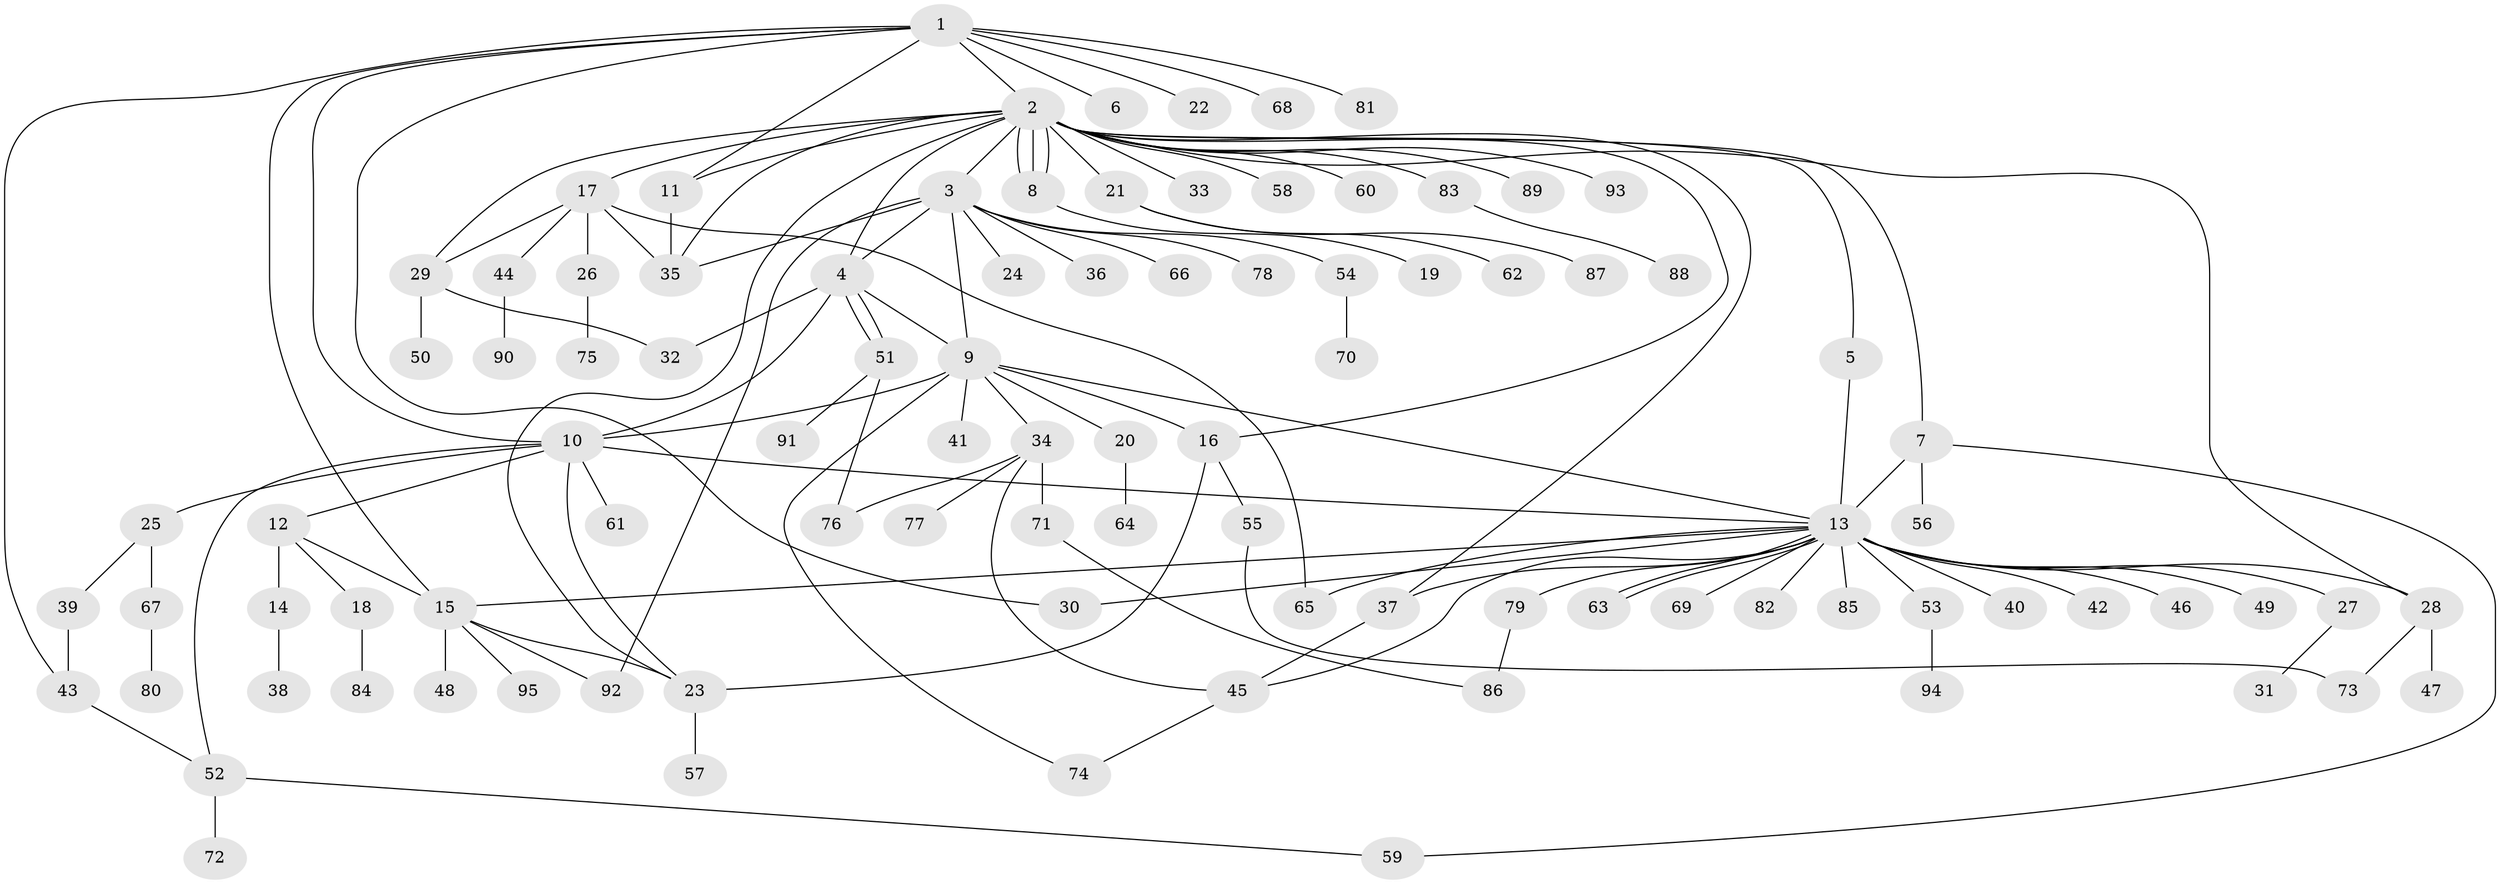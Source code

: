 // coarse degree distribution, {20: 0.015151515151515152, 2: 0.24242424242424243, 1: 0.6212121212121212, 3: 0.015151515151515152, 22: 0.015151515151515152, 10: 0.015151515151515152, 4: 0.045454545454545456, 7: 0.015151515151515152, 9: 0.015151515151515152}
// Generated by graph-tools (version 1.1) at 2025/50/03/04/25 21:50:48]
// undirected, 95 vertices, 131 edges
graph export_dot {
graph [start="1"]
  node [color=gray90,style=filled];
  1;
  2;
  3;
  4;
  5;
  6;
  7;
  8;
  9;
  10;
  11;
  12;
  13;
  14;
  15;
  16;
  17;
  18;
  19;
  20;
  21;
  22;
  23;
  24;
  25;
  26;
  27;
  28;
  29;
  30;
  31;
  32;
  33;
  34;
  35;
  36;
  37;
  38;
  39;
  40;
  41;
  42;
  43;
  44;
  45;
  46;
  47;
  48;
  49;
  50;
  51;
  52;
  53;
  54;
  55;
  56;
  57;
  58;
  59;
  60;
  61;
  62;
  63;
  64;
  65;
  66;
  67;
  68;
  69;
  70;
  71;
  72;
  73;
  74;
  75;
  76;
  77;
  78;
  79;
  80;
  81;
  82;
  83;
  84;
  85;
  86;
  87;
  88;
  89;
  90;
  91;
  92;
  93;
  94;
  95;
  1 -- 2;
  1 -- 6;
  1 -- 10;
  1 -- 11;
  1 -- 15;
  1 -- 22;
  1 -- 30;
  1 -- 43;
  1 -- 68;
  1 -- 81;
  2 -- 3;
  2 -- 4;
  2 -- 5;
  2 -- 7;
  2 -- 8;
  2 -- 8;
  2 -- 8;
  2 -- 11;
  2 -- 16;
  2 -- 17;
  2 -- 21;
  2 -- 23;
  2 -- 28;
  2 -- 29;
  2 -- 33;
  2 -- 35;
  2 -- 37;
  2 -- 58;
  2 -- 60;
  2 -- 83;
  2 -- 89;
  2 -- 93;
  3 -- 4;
  3 -- 9;
  3 -- 24;
  3 -- 35;
  3 -- 36;
  3 -- 54;
  3 -- 66;
  3 -- 78;
  3 -- 92;
  4 -- 9;
  4 -- 10;
  4 -- 32;
  4 -- 51;
  4 -- 51;
  5 -- 13;
  7 -- 13;
  7 -- 56;
  7 -- 59;
  8 -- 19;
  9 -- 10;
  9 -- 13;
  9 -- 16;
  9 -- 20;
  9 -- 34;
  9 -- 41;
  9 -- 74;
  10 -- 12;
  10 -- 13;
  10 -- 23;
  10 -- 25;
  10 -- 52;
  10 -- 61;
  11 -- 35;
  12 -- 14;
  12 -- 15;
  12 -- 18;
  13 -- 15;
  13 -- 27;
  13 -- 28;
  13 -- 30;
  13 -- 37;
  13 -- 40;
  13 -- 42;
  13 -- 45;
  13 -- 46;
  13 -- 49;
  13 -- 53;
  13 -- 63;
  13 -- 63;
  13 -- 65;
  13 -- 69;
  13 -- 79;
  13 -- 82;
  13 -- 85;
  14 -- 38;
  15 -- 23;
  15 -- 48;
  15 -- 92;
  15 -- 95;
  16 -- 23;
  16 -- 55;
  17 -- 26;
  17 -- 29;
  17 -- 35;
  17 -- 44;
  17 -- 65;
  18 -- 84;
  20 -- 64;
  21 -- 62;
  21 -- 87;
  23 -- 57;
  25 -- 39;
  25 -- 67;
  26 -- 75;
  27 -- 31;
  28 -- 47;
  28 -- 73;
  29 -- 32;
  29 -- 50;
  34 -- 45;
  34 -- 71;
  34 -- 76;
  34 -- 77;
  37 -- 45;
  39 -- 43;
  43 -- 52;
  44 -- 90;
  45 -- 74;
  51 -- 76;
  51 -- 91;
  52 -- 59;
  52 -- 72;
  53 -- 94;
  54 -- 70;
  55 -- 73;
  67 -- 80;
  71 -- 86;
  79 -- 86;
  83 -- 88;
}
